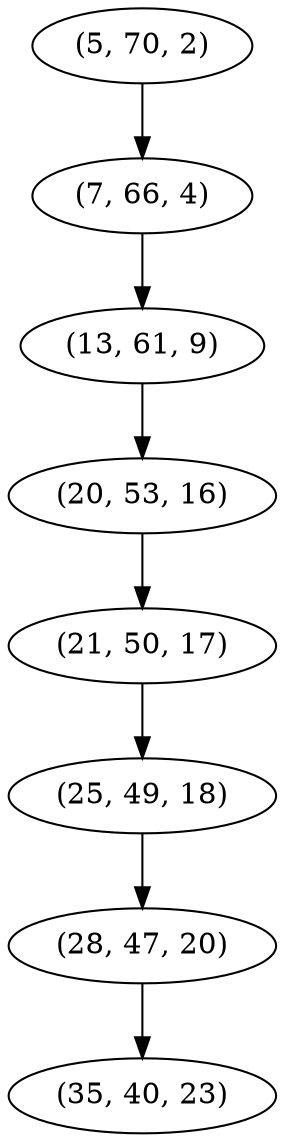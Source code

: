 digraph tree {
    "(5, 70, 2)";
    "(7, 66, 4)";
    "(13, 61, 9)";
    "(20, 53, 16)";
    "(21, 50, 17)";
    "(25, 49, 18)";
    "(28, 47, 20)";
    "(35, 40, 23)";
    "(5, 70, 2)" -> "(7, 66, 4)";
    "(7, 66, 4)" -> "(13, 61, 9)";
    "(13, 61, 9)" -> "(20, 53, 16)";
    "(20, 53, 16)" -> "(21, 50, 17)";
    "(21, 50, 17)" -> "(25, 49, 18)";
    "(25, 49, 18)" -> "(28, 47, 20)";
    "(28, 47, 20)" -> "(35, 40, 23)";
}
